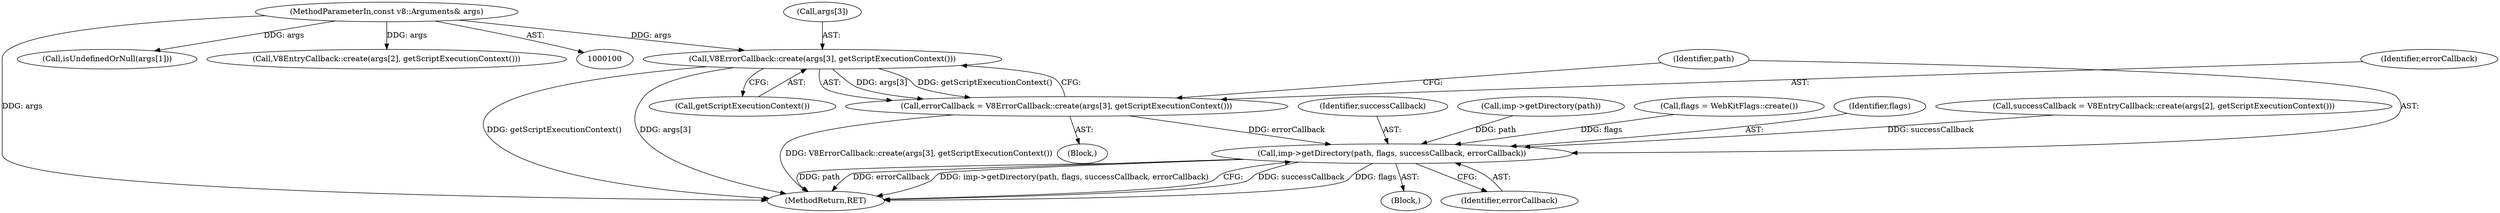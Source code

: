 digraph "0_Chrome_e9372a1bfd3588a80fcf49aa07321f0971dd6091_50@API" {
"1000229" [label="(Call,V8ErrorCallback::create(args[3], getScriptExecutionContext()))"];
"1000101" [label="(MethodParameterIn,const v8::Arguments& args)"];
"1000227" [label="(Call,errorCallback = V8ErrorCallback::create(args[3], getScriptExecutionContext()))"];
"1000234" [label="(Call,imp->getDirectory(path, flags, successCallback, errorCallback))"];
"1000230" [label="(Call,args[3])"];
"1000238" [label="(Identifier,errorCallback)"];
"1000239" [label="(MethodReturn,RET)"];
"1000237" [label="(Identifier,successCallback)"];
"1000121" [label="(Call,imp->getDirectory(path))"];
"1000229" [label="(Call,V8ErrorCallback::create(args[3], getScriptExecutionContext()))"];
"1000133" [label="(Call,flags = WebKitFlags::create())"];
"1000236" [label="(Identifier,flags)"];
"1000201" [label="(Call,successCallback = V8EntryCallback::create(args[2], getScriptExecutionContext()))"];
"1000127" [label="(Call,isUndefinedOrNull(args[1]))"];
"1000234" [label="(Call,imp->getDirectory(path, flags, successCallback, errorCallback))"];
"1000219" [label="(Block,)"];
"1000235" [label="(Identifier,path)"];
"1000101" [label="(MethodParameterIn,const v8::Arguments& args)"];
"1000228" [label="(Identifier,errorCallback)"];
"1000102" [label="(Block,)"];
"1000233" [label="(Call,getScriptExecutionContext())"];
"1000203" [label="(Call,V8EntryCallback::create(args[2], getScriptExecutionContext()))"];
"1000227" [label="(Call,errorCallback = V8ErrorCallback::create(args[3], getScriptExecutionContext()))"];
"1000229" -> "1000227"  [label="AST: "];
"1000229" -> "1000233"  [label="CFG: "];
"1000230" -> "1000229"  [label="AST: "];
"1000233" -> "1000229"  [label="AST: "];
"1000227" -> "1000229"  [label="CFG: "];
"1000229" -> "1000239"  [label="DDG: getScriptExecutionContext()"];
"1000229" -> "1000239"  [label="DDG: args[3]"];
"1000229" -> "1000227"  [label="DDG: args[3]"];
"1000229" -> "1000227"  [label="DDG: getScriptExecutionContext()"];
"1000101" -> "1000229"  [label="DDG: args"];
"1000101" -> "1000100"  [label="AST: "];
"1000101" -> "1000239"  [label="DDG: args"];
"1000101" -> "1000127"  [label="DDG: args"];
"1000101" -> "1000203"  [label="DDG: args"];
"1000227" -> "1000219"  [label="AST: "];
"1000228" -> "1000227"  [label="AST: "];
"1000235" -> "1000227"  [label="CFG: "];
"1000227" -> "1000239"  [label="DDG: V8ErrorCallback::create(args[3], getScriptExecutionContext())"];
"1000227" -> "1000234"  [label="DDG: errorCallback"];
"1000234" -> "1000102"  [label="AST: "];
"1000234" -> "1000238"  [label="CFG: "];
"1000235" -> "1000234"  [label="AST: "];
"1000236" -> "1000234"  [label="AST: "];
"1000237" -> "1000234"  [label="AST: "];
"1000238" -> "1000234"  [label="AST: "];
"1000239" -> "1000234"  [label="CFG: "];
"1000234" -> "1000239"  [label="DDG: successCallback"];
"1000234" -> "1000239"  [label="DDG: flags"];
"1000234" -> "1000239"  [label="DDG: path"];
"1000234" -> "1000239"  [label="DDG: errorCallback"];
"1000234" -> "1000239"  [label="DDG: imp->getDirectory(path, flags, successCallback, errorCallback)"];
"1000121" -> "1000234"  [label="DDG: path"];
"1000133" -> "1000234"  [label="DDG: flags"];
"1000201" -> "1000234"  [label="DDG: successCallback"];
}
